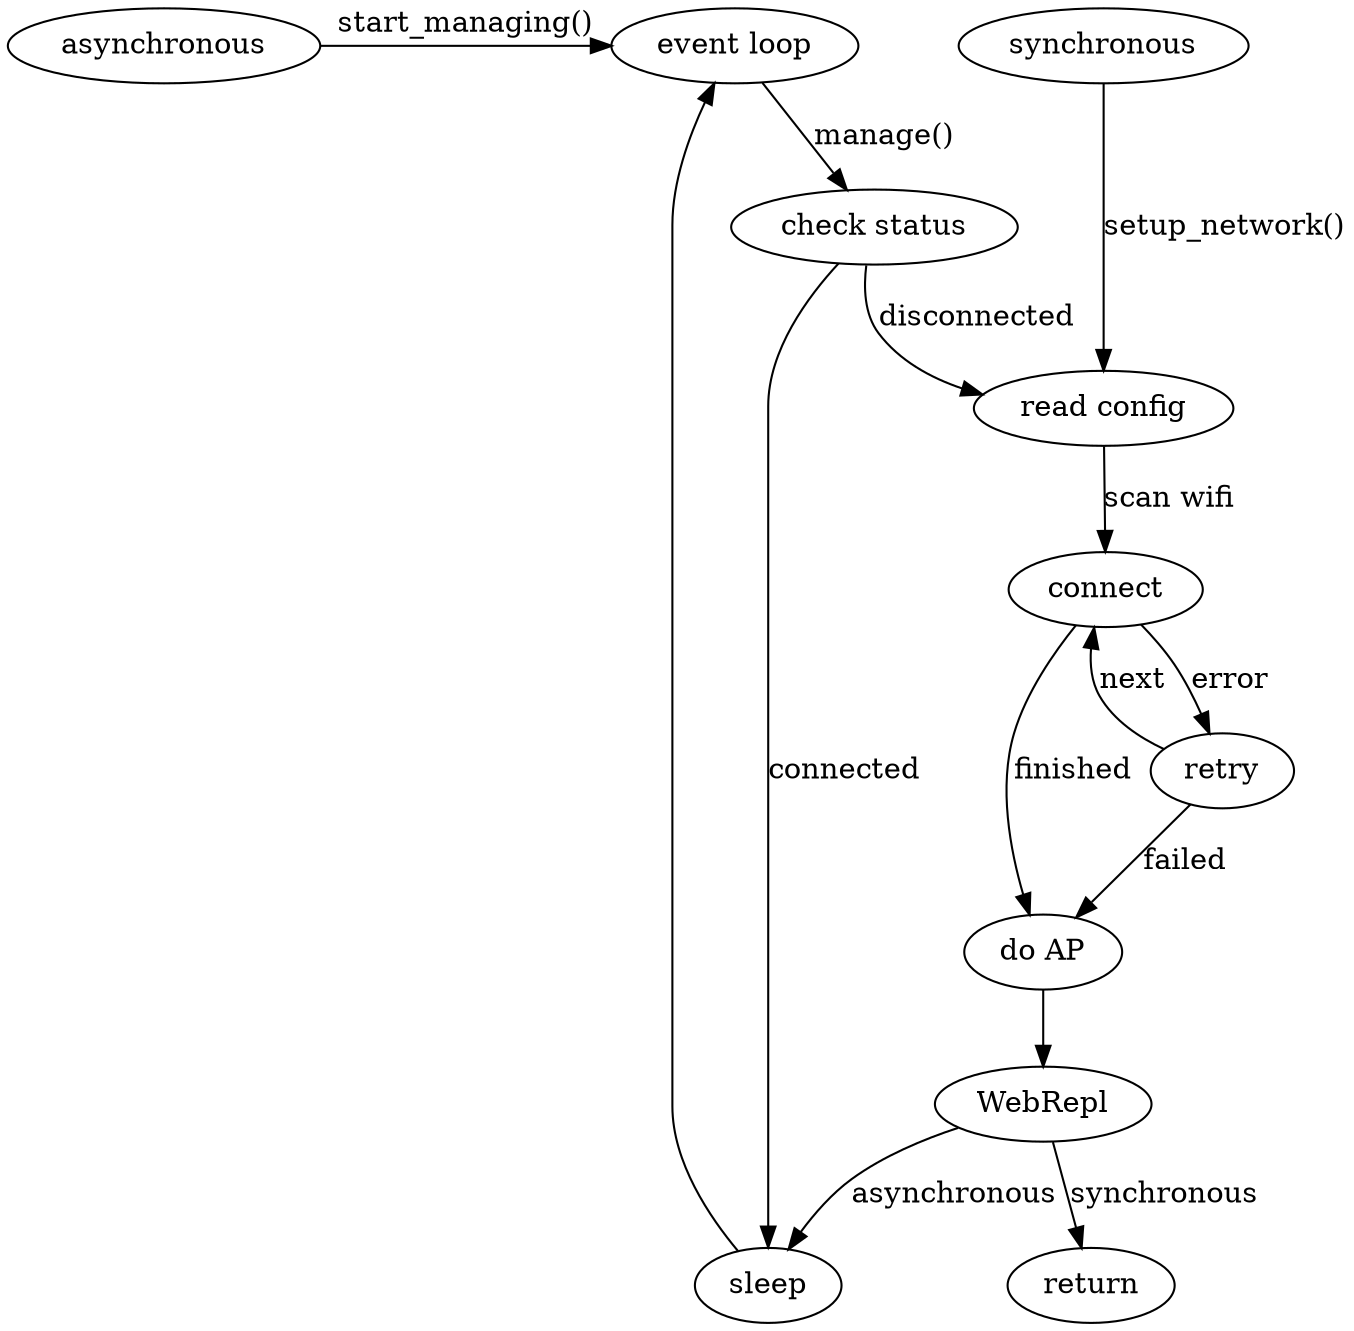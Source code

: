 digraph G {
  "asynchronous" -> "event loop" [label = "start_managing()"]
  "event loop" -> "check status" [label = "manage()"]
  "check status" -> "sleep" [label = "connected"]
  "check status" -> "read config" [label = "disconnected"]
  "synchronous" -> "read config" [label = "setup_network()"]
  "read config" -> "connect" [label = "scan wifi"]
  "connect" -> "do AP" [label = "finished"]
  "connect" -> "retry" [label = "error"]
  "retry" -> "connect" [label = "next"]
  "retry" -> "do AP" [label = "failed"]
  "do AP" -> "WebRepl"
  "WebRepl" -> "sleep" [label = "asynchronous"]
  "WebRepl" -> "return" [label = "synchronous"]
  "sleep" -> "event loop"

  {rank = same; "asynchronous"; "event loop"; "synchronous";}
}
